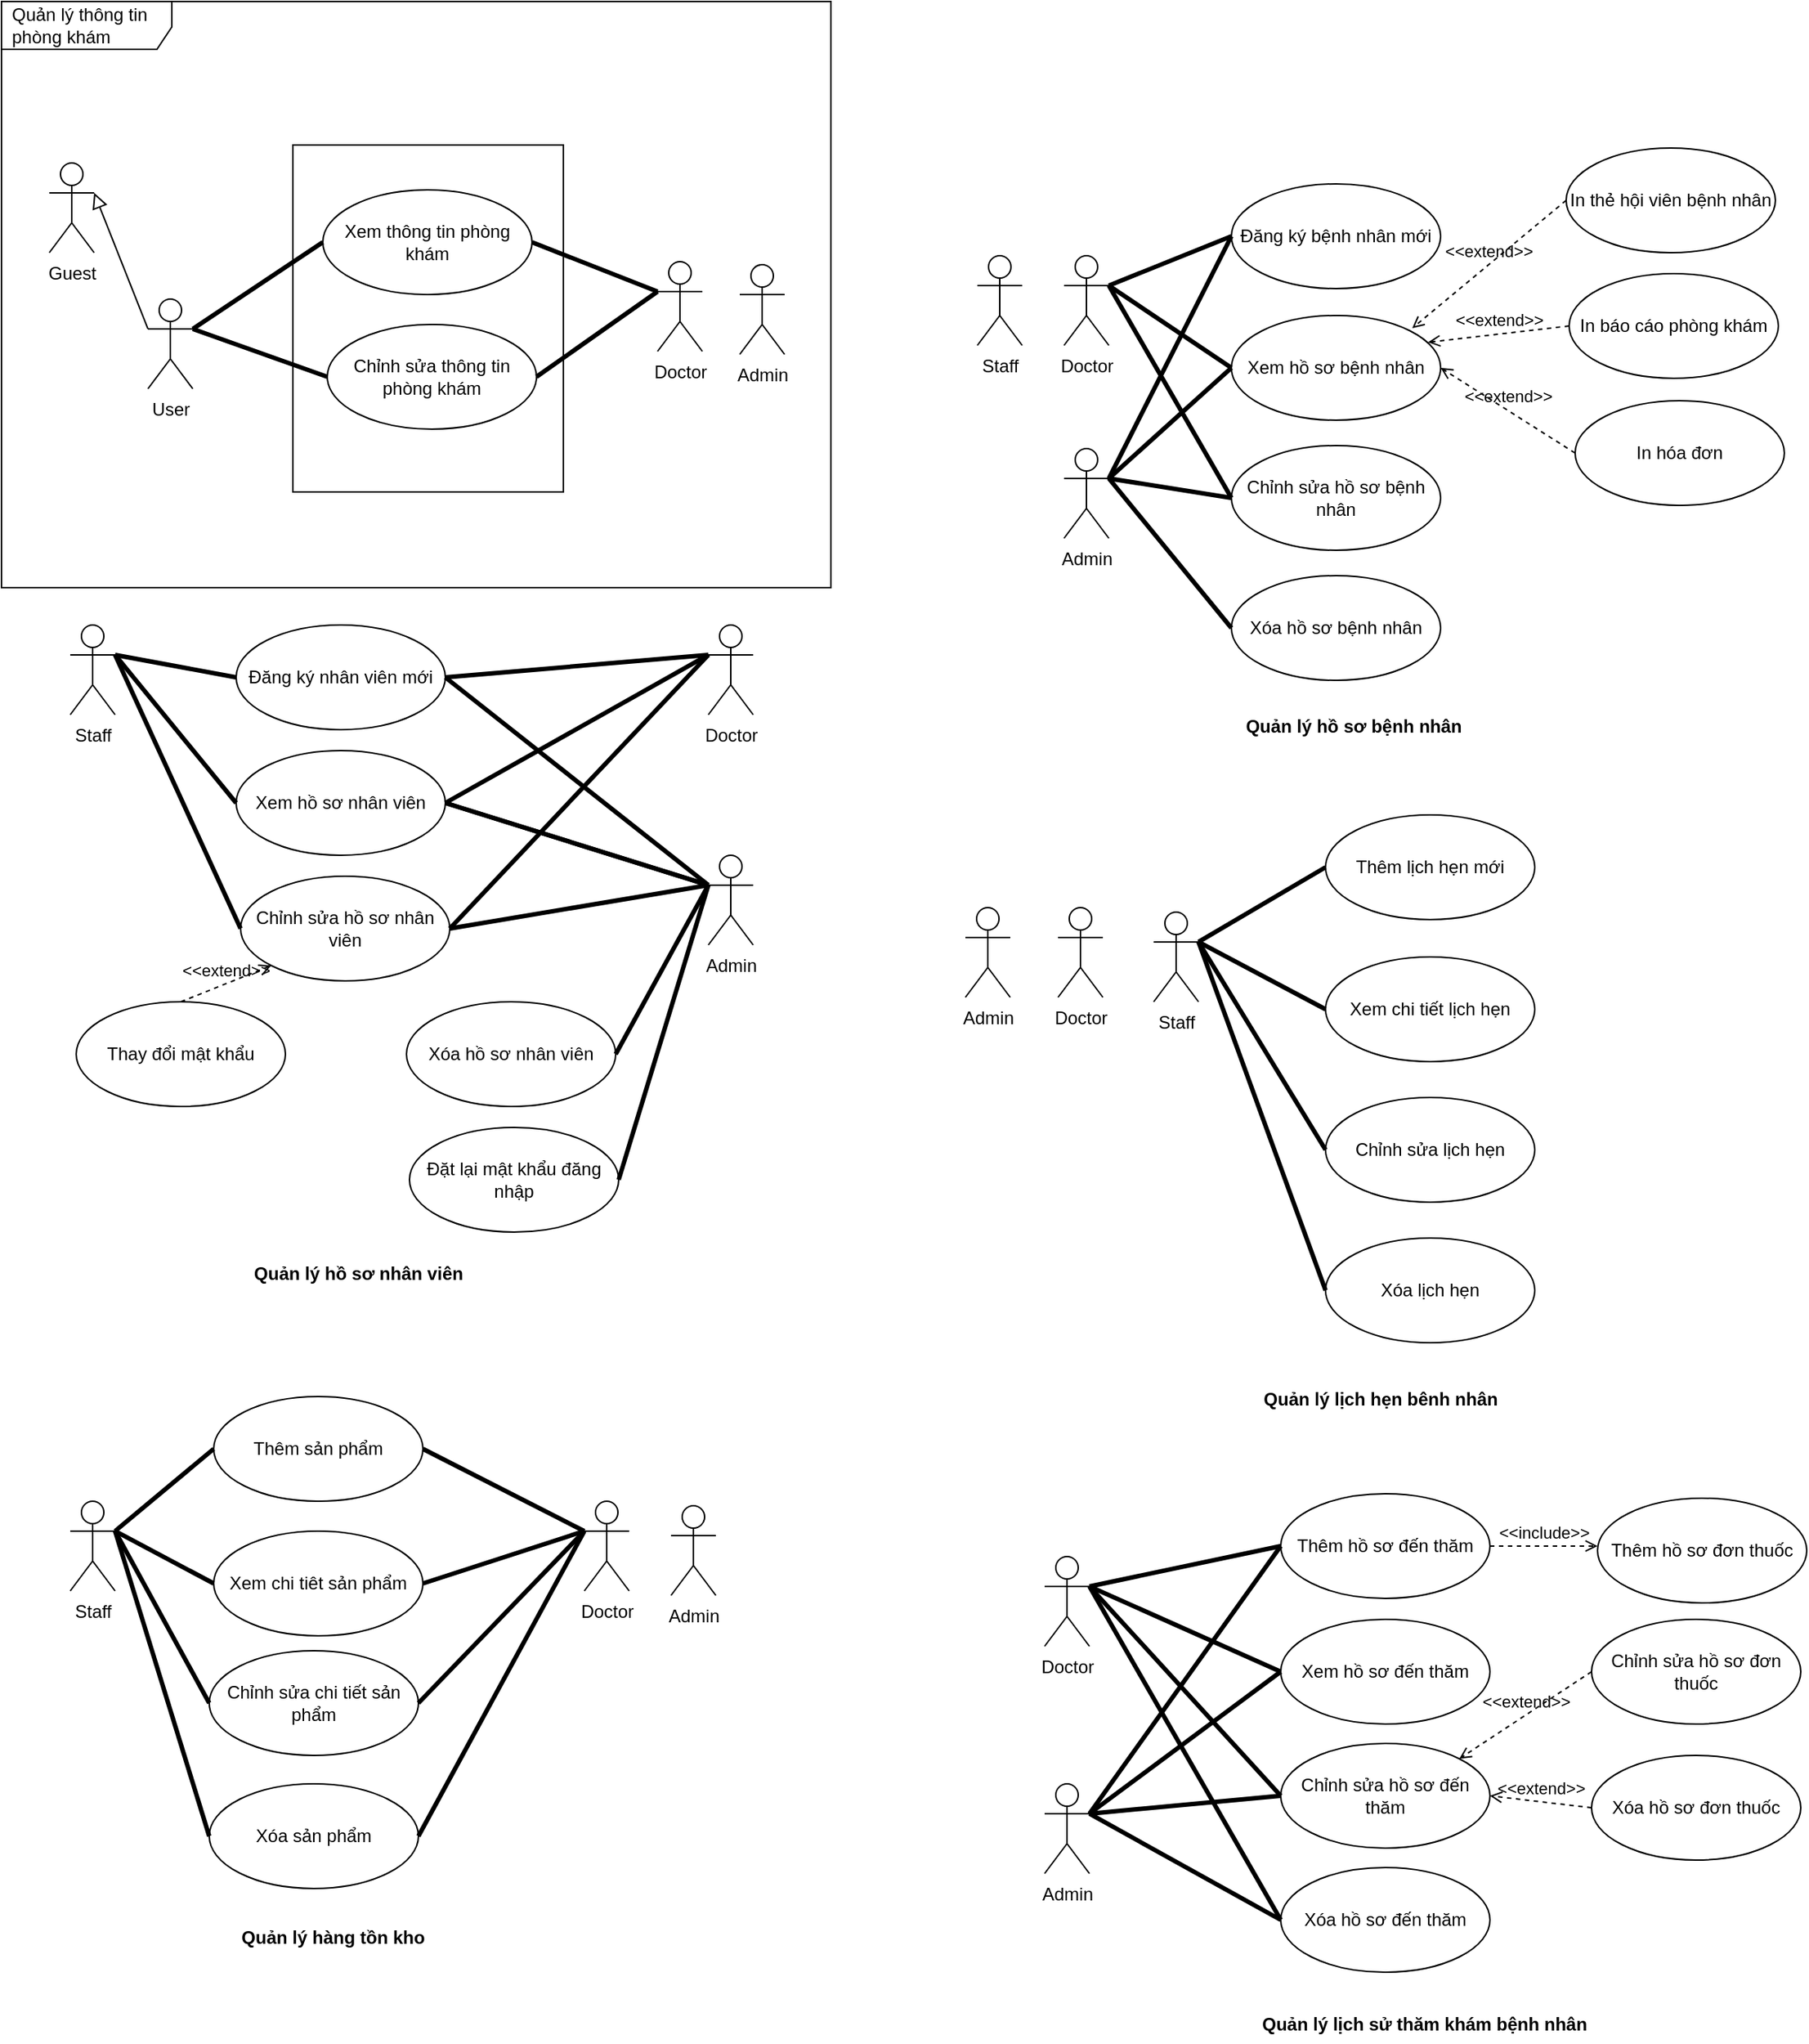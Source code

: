 <mxfile>
    <diagram id="3CGOplF_25yKbEWaD3JT" name="ca">
        <mxGraphModel dx="1740" dy="1588" grid="0" gridSize="10" guides="1" tooltips="1" connect="1" arrows="1" fold="1" page="1" pageScale="1" pageWidth="850" pageHeight="1100" math="0" shadow="0">
            <root>
                <mxCell id="0"/>
                <mxCell id="1" parent="0"/>
                <mxCell id="239" value="" style="rounded=0;whiteSpace=wrap;html=1;" vertex="1" parent="1">
                    <mxGeometry x="194" y="10" width="181" height="232" as="geometry"/>
                </mxCell>
                <mxCell id="2" value="User" style="shape=umlActor;verticalLabelPosition=bottom;verticalAlign=top;html=1;" parent="1" vertex="1">
                    <mxGeometry x="97" y="113" width="30" height="60" as="geometry"/>
                </mxCell>
                <mxCell id="89" value="Doctor" style="shape=umlActor;verticalLabelPosition=bottom;verticalAlign=top;html=1;" parent="1" vertex="1">
                    <mxGeometry x="438" y="88" width="30" height="60" as="geometry"/>
                </mxCell>
                <mxCell id="90" value="Admin" style="shape=umlActor;verticalLabelPosition=bottom;verticalAlign=top;html=1;" parent="1" vertex="1">
                    <mxGeometry x="493" y="90" width="30" height="60" as="geometry"/>
                </mxCell>
                <mxCell id="91" value="Xem thông tin phòng khám" style="ellipse;whiteSpace=wrap;html=1;" parent="1" vertex="1">
                    <mxGeometry x="214" y="40" width="140" height="70" as="geometry"/>
                </mxCell>
                <mxCell id="92" value="Chỉnh sửa thông tin phòng khám" style="ellipse;whiteSpace=wrap;html=1;" parent="1" vertex="1">
                    <mxGeometry x="217" y="130" width="140" height="70" as="geometry"/>
                </mxCell>
                <mxCell id="93" value="" style="endArrow=none;startArrow=none;endFill=0;startFill=0;endSize=8;html=1;verticalAlign=bottom;labelBackgroundColor=none;strokeWidth=3;exitX=1;exitY=0.333;exitDx=0;exitDy=0;exitPerimeter=0;entryX=0;entryY=0.5;entryDx=0;entryDy=0;" parent="1" source="2" target="91" edge="1">
                    <mxGeometry width="160" relative="1" as="geometry">
                        <mxPoint x="51" y="231" as="sourcePoint"/>
                        <mxPoint x="211" y="231" as="targetPoint"/>
                    </mxGeometry>
                </mxCell>
                <mxCell id="94" value="" style="endArrow=none;startArrow=none;endFill=0;startFill=0;endSize=8;html=1;verticalAlign=bottom;labelBackgroundColor=none;strokeWidth=3;exitX=1;exitY=0.333;exitDx=0;exitDy=0;exitPerimeter=0;entryX=0;entryY=0.5;entryDx=0;entryDy=0;" parent="1" source="2" target="92" edge="1">
                    <mxGeometry width="160" relative="1" as="geometry">
                        <mxPoint x="177" y="242" as="sourcePoint"/>
                        <mxPoint x="337" y="242" as="targetPoint"/>
                    </mxGeometry>
                </mxCell>
                <mxCell id="95" value="" style="endArrow=none;startArrow=none;endFill=0;startFill=0;endSize=8;html=1;verticalAlign=bottom;labelBackgroundColor=none;strokeWidth=3;exitX=1;exitY=0.5;exitDx=0;exitDy=0;entryX=0;entryY=0.333;entryDx=0;entryDy=0;entryPerimeter=0;" parent="1" source="91" target="89" edge="1">
                    <mxGeometry width="160" relative="1" as="geometry">
                        <mxPoint x="177" y="242" as="sourcePoint"/>
                        <mxPoint x="337" y="242" as="targetPoint"/>
                    </mxGeometry>
                </mxCell>
                <mxCell id="96" value="" style="endArrow=none;startArrow=none;endFill=0;startFill=0;endSize=8;html=1;verticalAlign=bottom;labelBackgroundColor=none;strokeWidth=3;exitX=1;exitY=0.5;exitDx=0;exitDy=0;entryX=0;entryY=0.333;entryDx=0;entryDy=0;entryPerimeter=0;" parent="1" source="92" target="89" edge="1">
                    <mxGeometry width="160" relative="1" as="geometry">
                        <mxPoint x="177" y="242" as="sourcePoint"/>
                        <mxPoint x="337" y="242" as="targetPoint"/>
                    </mxGeometry>
                </mxCell>
                <mxCell id="98" value="Staff" style="shape=umlActor;verticalLabelPosition=bottom;verticalAlign=top;html=1;" parent="1" vertex="1">
                    <mxGeometry x="45" y="331" width="30" height="60" as="geometry"/>
                </mxCell>
                <mxCell id="99" value="Doctor" style="shape=umlActor;verticalLabelPosition=bottom;verticalAlign=top;html=1;" parent="1" vertex="1">
                    <mxGeometry x="472" y="331" width="30" height="60" as="geometry"/>
                </mxCell>
                <mxCell id="100" value="Admin" style="shape=umlActor;verticalLabelPosition=bottom;verticalAlign=top;html=1;" parent="1" vertex="1">
                    <mxGeometry x="472" y="485" width="30" height="60" as="geometry"/>
                </mxCell>
                <mxCell id="101" value="Đăng ký nhân viên mới" style="ellipse;whiteSpace=wrap;html=1;" parent="1" vertex="1">
                    <mxGeometry x="156" y="331" width="140" height="70" as="geometry"/>
                </mxCell>
                <mxCell id="102" value="Xem hồ sơ nhân viên" style="ellipse;whiteSpace=wrap;html=1;" parent="1" vertex="1">
                    <mxGeometry x="156" y="415" width="140" height="70" as="geometry"/>
                </mxCell>
                <mxCell id="103" value="Chỉnh sửa hồ sơ nhân viên" style="ellipse;whiteSpace=wrap;html=1;" parent="1" vertex="1">
                    <mxGeometry x="159" y="499" width="140" height="70" as="geometry"/>
                </mxCell>
                <mxCell id="104" value="" style="endArrow=none;startArrow=none;endFill=0;startFill=0;endSize=8;html=1;verticalAlign=bottom;labelBackgroundColor=none;strokeWidth=3;exitX=1;exitY=0.333;exitDx=0;exitDy=0;exitPerimeter=0;entryX=0;entryY=0.5;entryDx=0;entryDy=0;" parent="1" source="98" target="101" edge="1">
                    <mxGeometry width="160" relative="1" as="geometry">
                        <mxPoint x="248" y="342" as="sourcePoint"/>
                        <mxPoint x="408" y="342" as="targetPoint"/>
                    </mxGeometry>
                </mxCell>
                <mxCell id="105" value="" style="endArrow=none;startArrow=none;endFill=0;startFill=0;endSize=8;html=1;verticalAlign=bottom;labelBackgroundColor=none;strokeWidth=3;exitX=1;exitY=0.333;exitDx=0;exitDy=0;exitPerimeter=0;entryX=0;entryY=0.5;entryDx=0;entryDy=0;" parent="1" source="98" target="102" edge="1">
                    <mxGeometry width="160" relative="1" as="geometry">
                        <mxPoint x="248" y="342" as="sourcePoint"/>
                        <mxPoint x="408" y="342" as="targetPoint"/>
                    </mxGeometry>
                </mxCell>
                <mxCell id="106" value="" style="endArrow=none;startArrow=none;endFill=0;startFill=0;endSize=8;html=1;verticalAlign=bottom;labelBackgroundColor=none;strokeWidth=3;exitX=1;exitY=0.333;exitDx=0;exitDy=0;exitPerimeter=0;entryX=0;entryY=0.5;entryDx=0;entryDy=0;" parent="1" source="98" target="103" edge="1">
                    <mxGeometry width="160" relative="1" as="geometry">
                        <mxPoint x="248" y="342" as="sourcePoint"/>
                        <mxPoint x="408" y="342" as="targetPoint"/>
                    </mxGeometry>
                </mxCell>
                <mxCell id="107" value="Thay đổi mật khẩu" style="ellipse;whiteSpace=wrap;html=1;" parent="1" vertex="1">
                    <mxGeometry x="49" y="583" width="140" height="70" as="geometry"/>
                </mxCell>
                <mxCell id="108" value="&amp;lt;&amp;lt;extend&amp;gt;&amp;gt;" style="html=1;verticalAlign=bottom;labelBackgroundColor=none;endArrow=open;endFill=0;dashed=1;exitX=0.5;exitY=0;exitDx=0;exitDy=0;entryX=0;entryY=1;entryDx=0;entryDy=0;" parent="1" source="107" target="103" edge="1">
                    <mxGeometry width="160" relative="1" as="geometry">
                        <mxPoint x="248" y="467" as="sourcePoint"/>
                        <mxPoint x="408" y="467" as="targetPoint"/>
                    </mxGeometry>
                </mxCell>
                <mxCell id="109" value="" style="endArrow=none;startArrow=none;endFill=0;startFill=0;endSize=8;html=1;verticalAlign=bottom;labelBackgroundColor=none;strokeWidth=3;entryX=0;entryY=0.333;entryDx=0;entryDy=0;entryPerimeter=0;exitX=1;exitY=0.5;exitDx=0;exitDy=0;" parent="1" source="102" target="100" edge="1">
                    <mxGeometry width="160" relative="1" as="geometry">
                        <mxPoint x="248" y="467" as="sourcePoint"/>
                        <mxPoint x="408" y="467" as="targetPoint"/>
                    </mxGeometry>
                </mxCell>
                <mxCell id="111" value="" style="endArrow=none;startArrow=none;endFill=0;startFill=0;endSize=8;html=1;verticalAlign=bottom;labelBackgroundColor=none;strokeWidth=3;exitX=1;exitY=0.5;exitDx=0;exitDy=0;entryX=0;entryY=0.333;entryDx=0;entryDy=0;entryPerimeter=0;" parent="1" source="101" target="100" edge="1">
                    <mxGeometry width="160" relative="1" as="geometry">
                        <mxPoint x="311" y="426" as="sourcePoint"/>
                        <mxPoint x="471" y="426" as="targetPoint"/>
                    </mxGeometry>
                </mxCell>
                <mxCell id="112" value="" style="endArrow=none;startArrow=none;endFill=0;startFill=0;endSize=8;html=1;verticalAlign=bottom;labelBackgroundColor=none;strokeWidth=3;exitX=1;exitY=0.5;exitDx=0;exitDy=0;entryX=0;entryY=0.333;entryDx=0;entryDy=0;entryPerimeter=0;" parent="1" source="102" target="100" edge="1">
                    <mxGeometry width="160" relative="1" as="geometry">
                        <mxPoint x="248" y="467" as="sourcePoint"/>
                        <mxPoint x="408" y="467" as="targetPoint"/>
                    </mxGeometry>
                </mxCell>
                <mxCell id="113" value="" style="endArrow=none;startArrow=none;endFill=0;startFill=0;endSize=8;html=1;verticalAlign=bottom;labelBackgroundColor=none;strokeWidth=3;exitX=1;exitY=0.5;exitDx=0;exitDy=0;entryX=0;entryY=0.333;entryDx=0;entryDy=0;entryPerimeter=0;" parent="1" source="103" target="100" edge="1">
                    <mxGeometry width="160" relative="1" as="geometry">
                        <mxPoint x="248" y="467" as="sourcePoint"/>
                        <mxPoint x="408" y="467" as="targetPoint"/>
                    </mxGeometry>
                </mxCell>
                <mxCell id="114" value="Xóa hồ sơ nhân viên" style="ellipse;whiteSpace=wrap;html=1;" parent="1" vertex="1">
                    <mxGeometry x="270" y="583" width="140" height="70" as="geometry"/>
                </mxCell>
                <mxCell id="115" value="Đặt lại mật khẩu đăng nhập" style="ellipse;whiteSpace=wrap;html=1;" parent="1" vertex="1">
                    <mxGeometry x="272" y="667" width="140" height="70" as="geometry"/>
                </mxCell>
                <mxCell id="117" value="" style="endArrow=none;startArrow=none;endFill=0;startFill=0;endSize=8;html=1;verticalAlign=bottom;labelBackgroundColor=none;strokeWidth=3;exitX=1;exitY=0.5;exitDx=0;exitDy=0;entryX=0;entryY=0.333;entryDx=0;entryDy=0;entryPerimeter=0;" parent="1" source="101" target="99" edge="1">
                    <mxGeometry width="160" relative="1" as="geometry">
                        <mxPoint x="314" y="474" as="sourcePoint"/>
                        <mxPoint x="474" y="474" as="targetPoint"/>
                    </mxGeometry>
                </mxCell>
                <mxCell id="118" value="" style="endArrow=none;startArrow=none;endFill=0;startFill=0;endSize=8;html=1;verticalAlign=bottom;labelBackgroundColor=none;strokeWidth=3;exitX=1;exitY=0.5;exitDx=0;exitDy=0;entryX=0;entryY=0.333;entryDx=0;entryDy=0;entryPerimeter=0;" parent="1" source="102" target="99" edge="1">
                    <mxGeometry width="160" relative="1" as="geometry">
                        <mxPoint x="314" y="474" as="sourcePoint"/>
                        <mxPoint x="474" y="474" as="targetPoint"/>
                    </mxGeometry>
                </mxCell>
                <mxCell id="119" value="" style="endArrow=none;startArrow=none;endFill=0;startFill=0;endSize=8;html=1;verticalAlign=bottom;labelBackgroundColor=none;strokeWidth=3;exitX=1;exitY=0.5;exitDx=0;exitDy=0;entryX=0;entryY=0.333;entryDx=0;entryDy=0;entryPerimeter=0;" parent="1" source="103" target="99" edge="1">
                    <mxGeometry width="160" relative="1" as="geometry">
                        <mxPoint x="314" y="474" as="sourcePoint"/>
                        <mxPoint x="464" y="441" as="targetPoint"/>
                    </mxGeometry>
                </mxCell>
                <mxCell id="120" value="" style="endArrow=none;startArrow=none;endFill=0;startFill=0;endSize=8;html=1;verticalAlign=bottom;labelBackgroundColor=none;strokeWidth=3;exitX=1;exitY=0.5;exitDx=0;exitDy=0;entryX=0;entryY=0.333;entryDx=0;entryDy=0;entryPerimeter=0;" parent="1" source="114" target="100" edge="1">
                    <mxGeometry width="160" relative="1" as="geometry">
                        <mxPoint x="314" y="474" as="sourcePoint"/>
                        <mxPoint x="474" y="474" as="targetPoint"/>
                    </mxGeometry>
                </mxCell>
                <mxCell id="125" value="" style="endArrow=none;startArrow=none;endFill=0;startFill=0;endSize=8;html=1;verticalAlign=bottom;labelBackgroundColor=none;strokeWidth=3;entryX=0;entryY=0.333;entryDx=0;entryDy=0;entryPerimeter=0;exitX=1;exitY=0.5;exitDx=0;exitDy=0;" parent="1" source="115" target="100" edge="1">
                    <mxGeometry width="160" relative="1" as="geometry">
                        <mxPoint x="357" y="591" as="sourcePoint"/>
                        <mxPoint x="517" y="591" as="targetPoint"/>
                    </mxGeometry>
                </mxCell>
                <mxCell id="126" value="Quản lý hồ sơ nhân viên" style="text;align=center;fontStyle=1;verticalAlign=middle;spacingLeft=3;spacingRight=3;strokeColor=none;rotatable=0;points=[[0,0.5],[1,0.5]];portConstraint=eastwest;" parent="1" vertex="1">
                    <mxGeometry x="198" y="751" width="80" height="26" as="geometry"/>
                </mxCell>
                <mxCell id="127" value="Staff" style="shape=umlActor;verticalLabelPosition=bottom;verticalAlign=top;html=1;" parent="1" vertex="1">
                    <mxGeometry x="45" y="917" width="30" height="60" as="geometry"/>
                </mxCell>
                <mxCell id="128" value="Doctor" style="shape=umlActor;verticalLabelPosition=bottom;verticalAlign=top;html=1;" parent="1" vertex="1">
                    <mxGeometry x="389" y="917" width="30" height="60" as="geometry"/>
                </mxCell>
                <mxCell id="129" value="Admin" style="shape=umlActor;verticalLabelPosition=bottom;verticalAlign=top;html=1;" parent="1" vertex="1">
                    <mxGeometry x="447" y="920" width="30" height="60" as="geometry"/>
                </mxCell>
                <mxCell id="130" value="Thêm sản phẩm" style="ellipse;whiteSpace=wrap;html=1;" parent="1" vertex="1">
                    <mxGeometry x="141" y="847" width="140" height="70" as="geometry"/>
                </mxCell>
                <mxCell id="131" value="Xem chi tiêt sản phẩm" style="ellipse;whiteSpace=wrap;html=1;" parent="1" vertex="1">
                    <mxGeometry x="141" y="937" width="140" height="70" as="geometry"/>
                </mxCell>
                <mxCell id="132" value="Chỉnh sửa chi tiết sản phẩm" style="ellipse;whiteSpace=wrap;html=1;" parent="1" vertex="1">
                    <mxGeometry x="138" y="1017" width="140" height="70" as="geometry"/>
                </mxCell>
                <mxCell id="133" value="Xóa sản phẩm" style="ellipse;whiteSpace=wrap;html=1;" parent="1" vertex="1">
                    <mxGeometry x="138" y="1106" width="140" height="70" as="geometry"/>
                </mxCell>
                <mxCell id="136" value="" style="endArrow=none;startArrow=none;endFill=0;startFill=0;endSize=8;html=1;verticalAlign=bottom;labelBackgroundColor=none;strokeWidth=3;exitX=1;exitY=0.5;exitDx=0;exitDy=0;entryX=0;entryY=0.333;entryDx=0;entryDy=0;entryPerimeter=0;" parent="1" source="130" target="128" edge="1">
                    <mxGeometry width="160" relative="1" as="geometry">
                        <mxPoint x="255" y="962" as="sourcePoint"/>
                        <mxPoint x="415" y="962" as="targetPoint"/>
                    </mxGeometry>
                </mxCell>
                <mxCell id="137" value="" style="endArrow=none;startArrow=none;endFill=0;startFill=0;endSize=8;html=1;verticalAlign=bottom;labelBackgroundColor=none;strokeWidth=3;exitX=1;exitY=0.5;exitDx=0;exitDy=0;entryX=0;entryY=0.333;entryDx=0;entryDy=0;entryPerimeter=0;" parent="1" source="131" target="128" edge="1">
                    <mxGeometry width="160" relative="1" as="geometry">
                        <mxPoint x="255" y="962" as="sourcePoint"/>
                        <mxPoint x="415" y="962" as="targetPoint"/>
                    </mxGeometry>
                </mxCell>
                <mxCell id="138" value="" style="endArrow=none;startArrow=none;endFill=0;startFill=0;endSize=8;html=1;verticalAlign=bottom;labelBackgroundColor=none;strokeWidth=3;exitX=1;exitY=0.5;exitDx=0;exitDy=0;entryX=0;entryY=0.333;entryDx=0;entryDy=0;entryPerimeter=0;" parent="1" source="132" target="128" edge="1">
                    <mxGeometry width="160" relative="1" as="geometry">
                        <mxPoint x="255" y="962" as="sourcePoint"/>
                        <mxPoint x="415" y="962" as="targetPoint"/>
                    </mxGeometry>
                </mxCell>
                <mxCell id="139" value="" style="endArrow=none;startArrow=none;endFill=0;startFill=0;endSize=8;html=1;verticalAlign=bottom;labelBackgroundColor=none;strokeWidth=3;exitX=1;exitY=0.5;exitDx=0;exitDy=0;entryX=0;entryY=0.333;entryDx=0;entryDy=0;entryPerimeter=0;" parent="1" source="133" target="128" edge="1">
                    <mxGeometry width="160" relative="1" as="geometry">
                        <mxPoint x="255" y="962" as="sourcePoint"/>
                        <mxPoint x="415" y="962" as="targetPoint"/>
                    </mxGeometry>
                </mxCell>
                <mxCell id="140" value="" style="endArrow=none;startArrow=none;endFill=0;startFill=0;endSize=8;html=1;verticalAlign=bottom;labelBackgroundColor=none;strokeWidth=3;exitX=1;exitY=0.333;exitDx=0;exitDy=0;exitPerimeter=0;entryX=0;entryY=0.5;entryDx=0;entryDy=0;" parent="1" source="127" target="130" edge="1">
                    <mxGeometry width="160" relative="1" as="geometry">
                        <mxPoint x="255" y="962" as="sourcePoint"/>
                        <mxPoint x="415" y="962" as="targetPoint"/>
                    </mxGeometry>
                </mxCell>
                <mxCell id="141" value="" style="endArrow=none;startArrow=none;endFill=0;startFill=0;endSize=8;html=1;verticalAlign=bottom;labelBackgroundColor=none;strokeWidth=3;exitX=1;exitY=0.333;exitDx=0;exitDy=0;exitPerimeter=0;entryX=0;entryY=0.5;entryDx=0;entryDy=0;" parent="1" source="127" target="131" edge="1">
                    <mxGeometry width="160" relative="1" as="geometry">
                        <mxPoint x="255" y="962" as="sourcePoint"/>
                        <mxPoint x="415" y="962" as="targetPoint"/>
                    </mxGeometry>
                </mxCell>
                <mxCell id="142" value="" style="endArrow=none;startArrow=none;endFill=0;startFill=0;endSize=8;html=1;verticalAlign=bottom;labelBackgroundColor=none;strokeWidth=3;exitX=1;exitY=0.333;exitDx=0;exitDy=0;exitPerimeter=0;entryX=0;entryY=0.5;entryDx=0;entryDy=0;" parent="1" source="127" target="132" edge="1">
                    <mxGeometry width="160" relative="1" as="geometry">
                        <mxPoint x="255" y="962" as="sourcePoint"/>
                        <mxPoint x="415" y="962" as="targetPoint"/>
                    </mxGeometry>
                </mxCell>
                <mxCell id="143" value="" style="endArrow=none;startArrow=none;endFill=0;startFill=0;endSize=8;html=1;verticalAlign=bottom;labelBackgroundColor=none;strokeWidth=3;exitX=1;exitY=0.333;exitDx=0;exitDy=0;exitPerimeter=0;entryX=0;entryY=0.5;entryDx=0;entryDy=0;" parent="1" source="127" target="133" edge="1">
                    <mxGeometry width="160" relative="1" as="geometry">
                        <mxPoint x="255" y="962" as="sourcePoint"/>
                        <mxPoint x="415" y="962" as="targetPoint"/>
                    </mxGeometry>
                </mxCell>
                <mxCell id="144" value="Quản lý hàng tồn kho" style="text;align=center;fontStyle=1;verticalAlign=middle;spacingLeft=3;spacingRight=3;strokeColor=none;rotatable=0;points=[[0,0.5],[1,0.5]];portConstraint=eastwest;" parent="1" vertex="1">
                    <mxGeometry x="181" y="1195" width="80" height="26" as="geometry"/>
                </mxCell>
                <mxCell id="145" value="Staff" style="shape=umlActor;verticalLabelPosition=bottom;verticalAlign=top;html=1;" parent="1" vertex="1">
                    <mxGeometry x="652" y="84" width="30" height="60" as="geometry"/>
                </mxCell>
                <mxCell id="146" value="Doctor" style="shape=umlActor;verticalLabelPosition=bottom;verticalAlign=top;html=1;" parent="1" vertex="1">
                    <mxGeometry x="710" y="84" width="30" height="60" as="geometry"/>
                </mxCell>
                <mxCell id="147" value="Admin" style="shape=umlActor;verticalLabelPosition=bottom;verticalAlign=top;html=1;" parent="1" vertex="1">
                    <mxGeometry x="710" y="213" width="30" height="60" as="geometry"/>
                </mxCell>
                <mxCell id="149" value="Đăng ký bệnh nhân mới" style="ellipse;whiteSpace=wrap;html=1;" parent="1" vertex="1">
                    <mxGeometry x="822" y="36" width="140" height="70" as="geometry"/>
                </mxCell>
                <mxCell id="150" value="Quản lý hồ sơ bệnh nhân" style="text;align=center;fontStyle=1;verticalAlign=middle;spacingLeft=3;spacingRight=3;strokeColor=none;rotatable=0;points=[[0,0.5],[1,0.5]];portConstraint=eastwest;" parent="1" vertex="1">
                    <mxGeometry x="864" y="385" width="80" height="26" as="geometry"/>
                </mxCell>
                <mxCell id="151" value="Xem hồ sơ bệnh nhân" style="ellipse;whiteSpace=wrap;html=1;" parent="1" vertex="1">
                    <mxGeometry x="822" y="124" width="140" height="70" as="geometry"/>
                </mxCell>
                <mxCell id="152" value="Chỉnh sửa hồ sơ bệnh nhân" style="ellipse;whiteSpace=wrap;html=1;" parent="1" vertex="1">
                    <mxGeometry x="822" y="211" width="140" height="70" as="geometry"/>
                </mxCell>
                <mxCell id="153" value="Xóa hồ sơ bệnh nhân" style="ellipse;whiteSpace=wrap;html=1;" parent="1" vertex="1">
                    <mxGeometry x="822" y="298" width="140" height="70" as="geometry"/>
                </mxCell>
                <mxCell id="155" value="In thẻ hội viên bệnh nhân" style="ellipse;whiteSpace=wrap;html=1;" parent="1" vertex="1">
                    <mxGeometry x="1046" y="12" width="140" height="70" as="geometry"/>
                </mxCell>
                <mxCell id="156" value="In báo cáo phòng khám" style="ellipse;whiteSpace=wrap;html=1;" parent="1" vertex="1">
                    <mxGeometry x="1048" y="96" width="140" height="70" as="geometry"/>
                </mxCell>
                <mxCell id="157" value="In hóa đơn" style="ellipse;whiteSpace=wrap;html=1;" parent="1" vertex="1">
                    <mxGeometry x="1052" y="181" width="140" height="70" as="geometry"/>
                </mxCell>
                <mxCell id="158" value="" style="endArrow=none;startArrow=none;endFill=0;startFill=0;endSize=8;html=1;verticalAlign=bottom;labelBackgroundColor=none;strokeWidth=3;exitX=1;exitY=0.333;exitDx=0;exitDy=0;exitPerimeter=0;entryX=0;entryY=0.5;entryDx=0;entryDy=0;" parent="1" source="146" target="149" edge="1">
                    <mxGeometry width="160" relative="1" as="geometry">
                        <mxPoint x="938" y="221" as="sourcePoint"/>
                        <mxPoint x="1098" y="221" as="targetPoint"/>
                    </mxGeometry>
                </mxCell>
                <mxCell id="159" value="" style="endArrow=none;startArrow=none;endFill=0;startFill=0;endSize=8;html=1;verticalAlign=bottom;labelBackgroundColor=none;strokeWidth=3;exitX=1;exitY=0.333;exitDx=0;exitDy=0;exitPerimeter=0;entryX=0;entryY=0.5;entryDx=0;entryDy=0;" parent="1" source="146" target="151" edge="1">
                    <mxGeometry width="160" relative="1" as="geometry">
                        <mxPoint x="938" y="221" as="sourcePoint"/>
                        <mxPoint x="1098" y="221" as="targetPoint"/>
                    </mxGeometry>
                </mxCell>
                <mxCell id="160" value="" style="endArrow=none;startArrow=none;endFill=0;startFill=0;endSize=8;html=1;verticalAlign=bottom;labelBackgroundColor=none;strokeWidth=3;exitX=1;exitY=0.333;exitDx=0;exitDy=0;exitPerimeter=0;entryX=0;entryY=0.5;entryDx=0;entryDy=0;" parent="1" source="146" target="152" edge="1">
                    <mxGeometry width="160" relative="1" as="geometry">
                        <mxPoint x="938" y="221" as="sourcePoint"/>
                        <mxPoint x="1098" y="221" as="targetPoint"/>
                    </mxGeometry>
                </mxCell>
                <mxCell id="162" value="" style="endArrow=none;startArrow=none;endFill=0;startFill=0;endSize=8;html=1;verticalAlign=bottom;labelBackgroundColor=none;strokeWidth=3;exitX=1;exitY=0.333;exitDx=0;exitDy=0;exitPerimeter=0;entryX=0;entryY=0.5;entryDx=0;entryDy=0;" parent="1" source="147" target="153" edge="1">
                    <mxGeometry width="160" relative="1" as="geometry">
                        <mxPoint x="896" y="221" as="sourcePoint"/>
                        <mxPoint x="1056" y="221" as="targetPoint"/>
                    </mxGeometry>
                </mxCell>
                <mxCell id="163" value="" style="endArrow=none;startArrow=none;endFill=0;startFill=0;endSize=8;html=1;verticalAlign=bottom;labelBackgroundColor=none;strokeWidth=3;exitX=1;exitY=0.333;exitDx=0;exitDy=0;exitPerimeter=0;entryX=0;entryY=0.5;entryDx=0;entryDy=0;" parent="1" source="147" target="152" edge="1">
                    <mxGeometry width="160" relative="1" as="geometry">
                        <mxPoint x="896" y="221" as="sourcePoint"/>
                        <mxPoint x="1056" y="221" as="targetPoint"/>
                    </mxGeometry>
                </mxCell>
                <mxCell id="164" value="" style="endArrow=none;startArrow=none;endFill=0;startFill=0;endSize=8;html=1;verticalAlign=bottom;labelBackgroundColor=none;strokeWidth=3;exitX=1;exitY=0.333;exitDx=0;exitDy=0;exitPerimeter=0;entryX=0;entryY=0.5;entryDx=0;entryDy=0;" parent="1" source="147" target="151" edge="1">
                    <mxGeometry width="160" relative="1" as="geometry">
                        <mxPoint x="896" y="221" as="sourcePoint"/>
                        <mxPoint x="1056" y="221" as="targetPoint"/>
                    </mxGeometry>
                </mxCell>
                <mxCell id="165" value="" style="endArrow=none;startArrow=none;endFill=0;startFill=0;endSize=8;html=1;verticalAlign=bottom;labelBackgroundColor=none;strokeWidth=3;exitX=1;exitY=0.333;exitDx=0;exitDy=0;exitPerimeter=0;entryX=0;entryY=0.5;entryDx=0;entryDy=0;" parent="1" source="147" target="149" edge="1">
                    <mxGeometry width="160" relative="1" as="geometry">
                        <mxPoint x="896" y="221" as="sourcePoint"/>
                        <mxPoint x="1056" y="221" as="targetPoint"/>
                    </mxGeometry>
                </mxCell>
                <mxCell id="166" value="&amp;lt;&amp;lt;extend&amp;gt;&amp;gt;" style="html=1;verticalAlign=bottom;labelBackgroundColor=none;endArrow=open;endFill=0;dashed=1;exitX=0;exitY=0.5;exitDx=0;exitDy=0;entryX=1;entryY=0.5;entryDx=0;entryDy=0;exitPerimeter=0;" parent="1" source="157" target="151" edge="1">
                    <mxGeometry width="160" relative="1" as="geometry">
                        <mxPoint x="975" y="265" as="sourcePoint"/>
                        <mxPoint x="1135" y="265" as="targetPoint"/>
                    </mxGeometry>
                </mxCell>
                <mxCell id="167" value="&amp;lt;&amp;lt;extend&amp;gt;&amp;gt;" style="html=1;verticalAlign=bottom;labelBackgroundColor=none;endArrow=open;endFill=0;dashed=1;exitX=0;exitY=0.5;exitDx=0;exitDy=0;" parent="1" source="155" edge="1">
                    <mxGeometry width="160" relative="1" as="geometry">
                        <mxPoint x="1048" y="213.5" as="sourcePoint"/>
                        <mxPoint x="943" y="132.5" as="targetPoint"/>
                    </mxGeometry>
                </mxCell>
                <mxCell id="168" value="&amp;lt;&amp;lt;extend&amp;gt;&amp;gt;" style="html=1;verticalAlign=bottom;labelBackgroundColor=none;endArrow=open;endFill=0;dashed=1;exitX=0;exitY=0.5;exitDx=0;exitDy=0;entryX=0.94;entryY=0.256;entryDx=0;entryDy=0;entryPerimeter=0;" parent="1" source="156" target="151" edge="1">
                    <mxGeometry width="160" relative="1" as="geometry">
                        <mxPoint x="1106" y="217" as="sourcePoint"/>
                        <mxPoint x="962" y="159" as="targetPoint"/>
                    </mxGeometry>
                </mxCell>
                <mxCell id="169" value="Quản lý lịch hẹn bênh nhân" style="text;align=center;fontStyle=1;verticalAlign=middle;spacingLeft=3;spacingRight=3;strokeColor=none;rotatable=0;points=[[0,0.5],[1,0.5]];portConstraint=eastwest;" parent="1" vertex="1">
                    <mxGeometry x="882" y="835" width="80" height="26" as="geometry"/>
                </mxCell>
                <mxCell id="170" value="Admin" style="shape=umlActor;verticalLabelPosition=bottom;verticalAlign=top;html=1;" parent="1" vertex="1">
                    <mxGeometry x="644" y="520" width="30" height="60" as="geometry"/>
                </mxCell>
                <mxCell id="171" value="Doctor" style="shape=umlActor;verticalLabelPosition=bottom;verticalAlign=top;html=1;" parent="1" vertex="1">
                    <mxGeometry x="706" y="520" width="30" height="60" as="geometry"/>
                </mxCell>
                <mxCell id="172" value="Staff" style="shape=umlActor;verticalLabelPosition=bottom;verticalAlign=top;html=1;" parent="1" vertex="1">
                    <mxGeometry x="770" y="523" width="30" height="60" as="geometry"/>
                </mxCell>
                <mxCell id="177" value="Thêm lịch hẹn mới" style="ellipse;whiteSpace=wrap;html=1;" parent="1" vertex="1">
                    <mxGeometry x="885" y="458" width="140" height="70" as="geometry"/>
                </mxCell>
                <mxCell id="178" value="Xem chi tiết lịch hẹn" style="ellipse;whiteSpace=wrap;html=1;" parent="1" vertex="1">
                    <mxGeometry x="885" y="553" width="140" height="70" as="geometry"/>
                </mxCell>
                <mxCell id="179" value="Chỉnh sửa lịch hẹn" style="ellipse;whiteSpace=wrap;html=1;" parent="1" vertex="1">
                    <mxGeometry x="885" y="647" width="140" height="70" as="geometry"/>
                </mxCell>
                <mxCell id="180" value="Xóa lịch hẹn" style="ellipse;whiteSpace=wrap;html=1;" parent="1" vertex="1">
                    <mxGeometry x="885" y="741" width="140" height="70" as="geometry"/>
                </mxCell>
                <mxCell id="181" value="" style="endArrow=none;startArrow=none;endFill=0;startFill=0;endSize=8;html=1;verticalAlign=bottom;labelBackgroundColor=none;strokeWidth=3;exitX=1;exitY=0.333;exitDx=0;exitDy=0;exitPerimeter=0;entryX=0;entryY=0.5;entryDx=0;entryDy=0;" parent="1" source="172" target="177" edge="1">
                    <mxGeometry width="160" relative="1" as="geometry">
                        <mxPoint x="892" y="675" as="sourcePoint"/>
                        <mxPoint x="1052" y="675" as="targetPoint"/>
                    </mxGeometry>
                </mxCell>
                <mxCell id="182" value="" style="endArrow=none;startArrow=none;endFill=0;startFill=0;endSize=8;html=1;verticalAlign=bottom;labelBackgroundColor=none;strokeWidth=3;exitX=1;exitY=0.333;exitDx=0;exitDy=0;exitPerimeter=0;entryX=0;entryY=0.5;entryDx=0;entryDy=0;" parent="1" source="172" target="178" edge="1">
                    <mxGeometry width="160" relative="1" as="geometry">
                        <mxPoint x="892" y="675" as="sourcePoint"/>
                        <mxPoint x="887" y="587" as="targetPoint"/>
                    </mxGeometry>
                </mxCell>
                <mxCell id="183" value="" style="endArrow=none;startArrow=none;endFill=0;startFill=0;endSize=8;html=1;verticalAlign=bottom;labelBackgroundColor=none;strokeWidth=3;exitX=1;exitY=0.333;exitDx=0;exitDy=0;exitPerimeter=0;entryX=0;entryY=0.5;entryDx=0;entryDy=0;" parent="1" source="172" target="179" edge="1">
                    <mxGeometry width="160" relative="1" as="geometry">
                        <mxPoint x="892" y="675" as="sourcePoint"/>
                        <mxPoint x="1052" y="675" as="targetPoint"/>
                    </mxGeometry>
                </mxCell>
                <mxCell id="184" value="" style="endArrow=none;startArrow=none;endFill=0;startFill=0;endSize=8;html=1;verticalAlign=bottom;labelBackgroundColor=none;strokeWidth=3;exitX=1;exitY=0.333;exitDx=0;exitDy=0;exitPerimeter=0;entryX=0;entryY=0.5;entryDx=0;entryDy=0;" parent="1" source="172" target="180" edge="1">
                    <mxGeometry width="160" relative="1" as="geometry">
                        <mxPoint x="892" y="675" as="sourcePoint"/>
                        <mxPoint x="1052" y="675" as="targetPoint"/>
                    </mxGeometry>
                </mxCell>
                <mxCell id="185" value="Admin" style="shape=umlActor;verticalLabelPosition=bottom;verticalAlign=top;html=1;" parent="1" vertex="1">
                    <mxGeometry x="697" y="1106" width="30" height="60" as="geometry"/>
                </mxCell>
                <mxCell id="186" value="Doctor" style="shape=umlActor;verticalLabelPosition=bottom;verticalAlign=top;html=1;" parent="1" vertex="1">
                    <mxGeometry x="697" y="954" width="30" height="60" as="geometry"/>
                </mxCell>
                <mxCell id="191" value="Thêm hồ sơ đến thăm" style="ellipse;whiteSpace=wrap;html=1;" parent="1" vertex="1">
                    <mxGeometry x="855" y="912" width="140" height="70" as="geometry"/>
                </mxCell>
                <mxCell id="192" value="Xem hồ sơ đến thăm" style="ellipse;whiteSpace=wrap;html=1;" parent="1" vertex="1">
                    <mxGeometry x="855" y="996" width="140" height="70" as="geometry"/>
                </mxCell>
                <mxCell id="193" value="Chỉnh sửa hồ sơ đến thăm" style="ellipse;whiteSpace=wrap;html=1;" parent="1" vertex="1">
                    <mxGeometry x="855" y="1079" width="140" height="70" as="geometry"/>
                </mxCell>
                <mxCell id="194" value="Xóa hồ sơ đến thăm" style="ellipse;whiteSpace=wrap;html=1;" parent="1" vertex="1">
                    <mxGeometry x="855" y="1162" width="140" height="70" as="geometry"/>
                </mxCell>
                <mxCell id="196" value="Thêm hồ sơ đơn thuốc" style="ellipse;whiteSpace=wrap;html=1;" parent="1" vertex="1">
                    <mxGeometry x="1067" y="915" width="140" height="70" as="geometry"/>
                </mxCell>
                <mxCell id="197" value="Chỉnh sửa hồ sơ đơn thuốc" style="ellipse;whiteSpace=wrap;html=1;" parent="1" vertex="1">
                    <mxGeometry x="1063" y="996" width="140" height="70" as="geometry"/>
                </mxCell>
                <mxCell id="198" value="Xóa hồ sơ đơn thuốc" style="ellipse;whiteSpace=wrap;html=1;" parent="1" vertex="1">
                    <mxGeometry x="1063" y="1087" width="140" height="70" as="geometry"/>
                </mxCell>
                <mxCell id="199" value="" style="endArrow=none;startArrow=none;endFill=0;startFill=0;endSize=8;html=1;verticalAlign=bottom;labelBackgroundColor=none;strokeWidth=3;exitX=1;exitY=0.333;exitDx=0;exitDy=0;exitPerimeter=0;entryX=0;entryY=0.5;entryDx=0;entryDy=0;" parent="1" source="186" target="191" edge="1">
                    <mxGeometry width="160" relative="1" as="geometry">
                        <mxPoint x="747" y="993" as="sourcePoint"/>
                        <mxPoint x="907" y="993" as="targetPoint"/>
                    </mxGeometry>
                </mxCell>
                <mxCell id="200" value="" style="endArrow=none;startArrow=none;endFill=0;startFill=0;endSize=8;html=1;verticalAlign=bottom;labelBackgroundColor=none;strokeWidth=3;exitX=1;exitY=0.333;exitDx=0;exitDy=0;exitPerimeter=0;entryX=0;entryY=0.5;entryDx=0;entryDy=0;" parent="1" source="186" target="192" edge="1">
                    <mxGeometry width="160" relative="1" as="geometry">
                        <mxPoint x="732" y="1008" as="sourcePoint"/>
                        <mxPoint x="892" y="1008" as="targetPoint"/>
                    </mxGeometry>
                </mxCell>
                <mxCell id="201" value="" style="endArrow=none;startArrow=none;endFill=0;startFill=0;endSize=8;html=1;verticalAlign=bottom;labelBackgroundColor=none;strokeWidth=3;exitX=1;exitY=0.333;exitDx=0;exitDy=0;exitPerimeter=0;entryX=0;entryY=0.5;entryDx=0;entryDy=0;" parent="1" source="186" target="193" edge="1">
                    <mxGeometry width="160" relative="1" as="geometry">
                        <mxPoint x="984" y="993" as="sourcePoint"/>
                        <mxPoint x="1144" y="993" as="targetPoint"/>
                    </mxGeometry>
                </mxCell>
                <mxCell id="202" value="" style="endArrow=none;startArrow=none;endFill=0;startFill=0;endSize=8;html=1;verticalAlign=bottom;labelBackgroundColor=none;strokeWidth=3;exitX=1;exitY=0.333;exitDx=0;exitDy=0;exitPerimeter=0;entryX=0;entryY=0.5;entryDx=0;entryDy=0;" parent="1" source="186" target="194" edge="1">
                    <mxGeometry width="160" relative="1" as="geometry">
                        <mxPoint x="984" y="993" as="sourcePoint"/>
                        <mxPoint x="1144" y="993" as="targetPoint"/>
                    </mxGeometry>
                </mxCell>
                <mxCell id="203" value="&amp;lt;&amp;lt;include&amp;gt;&amp;gt;" style="html=1;verticalAlign=bottom;labelBackgroundColor=none;endArrow=open;endFill=0;dashed=1;exitX=1;exitY=0.5;exitDx=0;exitDy=0;entryX=0;entryY=0.457;entryDx=0;entryDy=0;entryPerimeter=0;" parent="1" source="191" target="196" edge="1">
                    <mxGeometry width="160" relative="1" as="geometry">
                        <mxPoint x="963" y="923" as="sourcePoint"/>
                        <mxPoint x="1123" y="923" as="targetPoint"/>
                    </mxGeometry>
                </mxCell>
                <mxCell id="204" value="&amp;lt;&amp;lt;extend&amp;gt;&amp;gt;" style="html=1;verticalAlign=bottom;labelBackgroundColor=none;endArrow=open;endFill=0;dashed=1;entryX=1;entryY=0;entryDx=0;entryDy=0;exitX=0;exitY=0.5;exitDx=0;exitDy=0;" parent="1" source="197" target="193" edge="1">
                    <mxGeometry width="160" relative="1" as="geometry">
                        <mxPoint x="1031" y="984" as="sourcePoint"/>
                        <mxPoint x="1149" y="993" as="targetPoint"/>
                    </mxGeometry>
                </mxCell>
                <mxCell id="205" value="&amp;lt;&amp;lt;extend&amp;gt;&amp;gt;" style="html=1;verticalAlign=bottom;labelBackgroundColor=none;endArrow=open;endFill=0;dashed=1;entryX=1;entryY=0.5;entryDx=0;entryDy=0;exitX=0;exitY=0.5;exitDx=0;exitDy=0;" parent="1" source="198" target="193" edge="1">
                    <mxGeometry width="160" relative="1" as="geometry">
                        <mxPoint x="989" y="993" as="sourcePoint"/>
                        <mxPoint x="1149" y="993" as="targetPoint"/>
                    </mxGeometry>
                </mxCell>
                <mxCell id="206" value="" style="endArrow=none;startArrow=none;endFill=0;startFill=0;endSize=8;html=1;verticalAlign=bottom;labelBackgroundColor=none;strokeWidth=3;exitX=1;exitY=0.333;exitDx=0;exitDy=0;exitPerimeter=0;entryX=0;entryY=0.5;entryDx=0;entryDy=0;" parent="1" source="185" target="191" edge="1">
                    <mxGeometry width="160" relative="1" as="geometry">
                        <mxPoint x="943" y="1007" as="sourcePoint"/>
                        <mxPoint x="1103" y="1007" as="targetPoint"/>
                    </mxGeometry>
                </mxCell>
                <mxCell id="207" value="" style="endArrow=none;startArrow=none;endFill=0;startFill=0;endSize=8;html=1;verticalAlign=bottom;labelBackgroundColor=none;strokeWidth=3;exitX=1;exitY=0.333;exitDx=0;exitDy=0;exitPerimeter=0;entryX=0;entryY=0.5;entryDx=0;entryDy=0;" parent="1" source="185" target="192" edge="1">
                    <mxGeometry width="160" relative="1" as="geometry">
                        <mxPoint x="943" y="1007" as="sourcePoint"/>
                        <mxPoint x="1103" y="1007" as="targetPoint"/>
                    </mxGeometry>
                </mxCell>
                <mxCell id="208" value="" style="endArrow=none;startArrow=none;endFill=0;startFill=0;endSize=8;html=1;verticalAlign=bottom;labelBackgroundColor=none;strokeWidth=3;exitX=1;exitY=0.333;exitDx=0;exitDy=0;exitPerimeter=0;entryX=0;entryY=0.5;entryDx=0;entryDy=0;" parent="1" source="185" target="193" edge="1">
                    <mxGeometry width="160" relative="1" as="geometry">
                        <mxPoint x="943" y="1007" as="sourcePoint"/>
                        <mxPoint x="1103" y="1007" as="targetPoint"/>
                    </mxGeometry>
                </mxCell>
                <mxCell id="209" value="" style="endArrow=none;startArrow=none;endFill=0;startFill=0;endSize=8;html=1;verticalAlign=bottom;labelBackgroundColor=none;strokeWidth=3;exitX=1;exitY=0.333;exitDx=0;exitDy=0;exitPerimeter=0;entryX=0;entryY=0.5;entryDx=0;entryDy=0;" parent="1" source="185" target="194" edge="1">
                    <mxGeometry width="160" relative="1" as="geometry">
                        <mxPoint x="943" y="1007" as="sourcePoint"/>
                        <mxPoint x="1103" y="1007" as="targetPoint"/>
                    </mxGeometry>
                </mxCell>
                <mxCell id="210" value="Quản lý lịch sử thăm khám bệnh nhân " style="text;align=center;fontStyle=1;verticalAlign=middle;spacingLeft=3;spacingRight=3;strokeColor=none;rotatable=0;points=[[0,0.5],[1,0.5]];portConstraint=eastwest;" parent="1" vertex="1">
                    <mxGeometry x="913" y="1253" width="80" height="26" as="geometry"/>
                </mxCell>
                <mxCell id="218" value="Quản lý thông tin phòng khám" style="shape=umlFrame;whiteSpace=wrap;html=1;width=114;height=32;boundedLbl=1;verticalAlign=middle;align=left;spacingLeft=5;" vertex="1" parent="1">
                    <mxGeometry x="-1" y="-86" width="555" height="392" as="geometry"/>
                </mxCell>
                <mxCell id="219" value="Guest" style="shape=umlActor;verticalLabelPosition=bottom;verticalAlign=top;html=1;" vertex="1" parent="1">
                    <mxGeometry x="31" y="22" width="30" height="60" as="geometry"/>
                </mxCell>
                <mxCell id="220" value="" style="endArrow=block;html=1;rounded=0;align=center;verticalAlign=bottom;endFill=0;labelBackgroundColor=none;endSize=8;entryX=1;entryY=0.333;entryDx=0;entryDy=0;entryPerimeter=0;exitX=0;exitY=0.333;exitDx=0;exitDy=0;exitPerimeter=0;" edge="1" parent="1" source="2" target="219">
                    <mxGeometry x="0.25" y="10" relative="1" as="geometry">
                        <mxPoint x="50" y="267" as="sourcePoint"/>
                        <mxPoint x="210" y="267" as="targetPoint"/>
                        <mxPoint as="offset"/>
                    </mxGeometry>
                </mxCell>
                <mxCell id="221" value="" style="resizable=0;html=1;align=center;verticalAlign=top;labelBackgroundColor=none;" connectable="0" vertex="1" parent="220">
                    <mxGeometry relative="1" as="geometry"/>
                </mxCell>
            </root>
        </mxGraphModel>
    </diagram>
</mxfile>